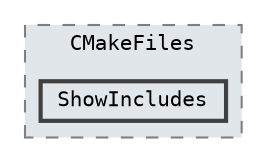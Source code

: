 digraph "C:/Users/s239074/Documents/ogl_renderer/thirdparty/assimp/out/build/x64-Debug/CMakeFiles/ShowIncludes"
{
 // LATEX_PDF_SIZE
  bgcolor="transparent";
  edge [fontname=Terminal,fontsize=10,labelfontname=Helvetica,labelfontsize=10];
  node [fontname=Terminal,fontsize=10,shape=box,height=0.2,width=0.4];
  compound=true
  subgraph clusterdir_e34458330b627ff517955415a4f9948f {
    graph [ bgcolor="#e0e6e9", pencolor="grey50", label="CMakeFiles", fontname=Terminal,fontsize=10 style="filled,dashed", URL="dir_e34458330b627ff517955415a4f9948f.html",tooltip=""]
  dir_3927998185b8405ec766e81a47af0a3f [label="ShowIncludes", fillcolor="#e0e6e9", color="grey25", style="filled,bold", URL="dir_3927998185b8405ec766e81a47af0a3f.html",tooltip=""];
  }
}
